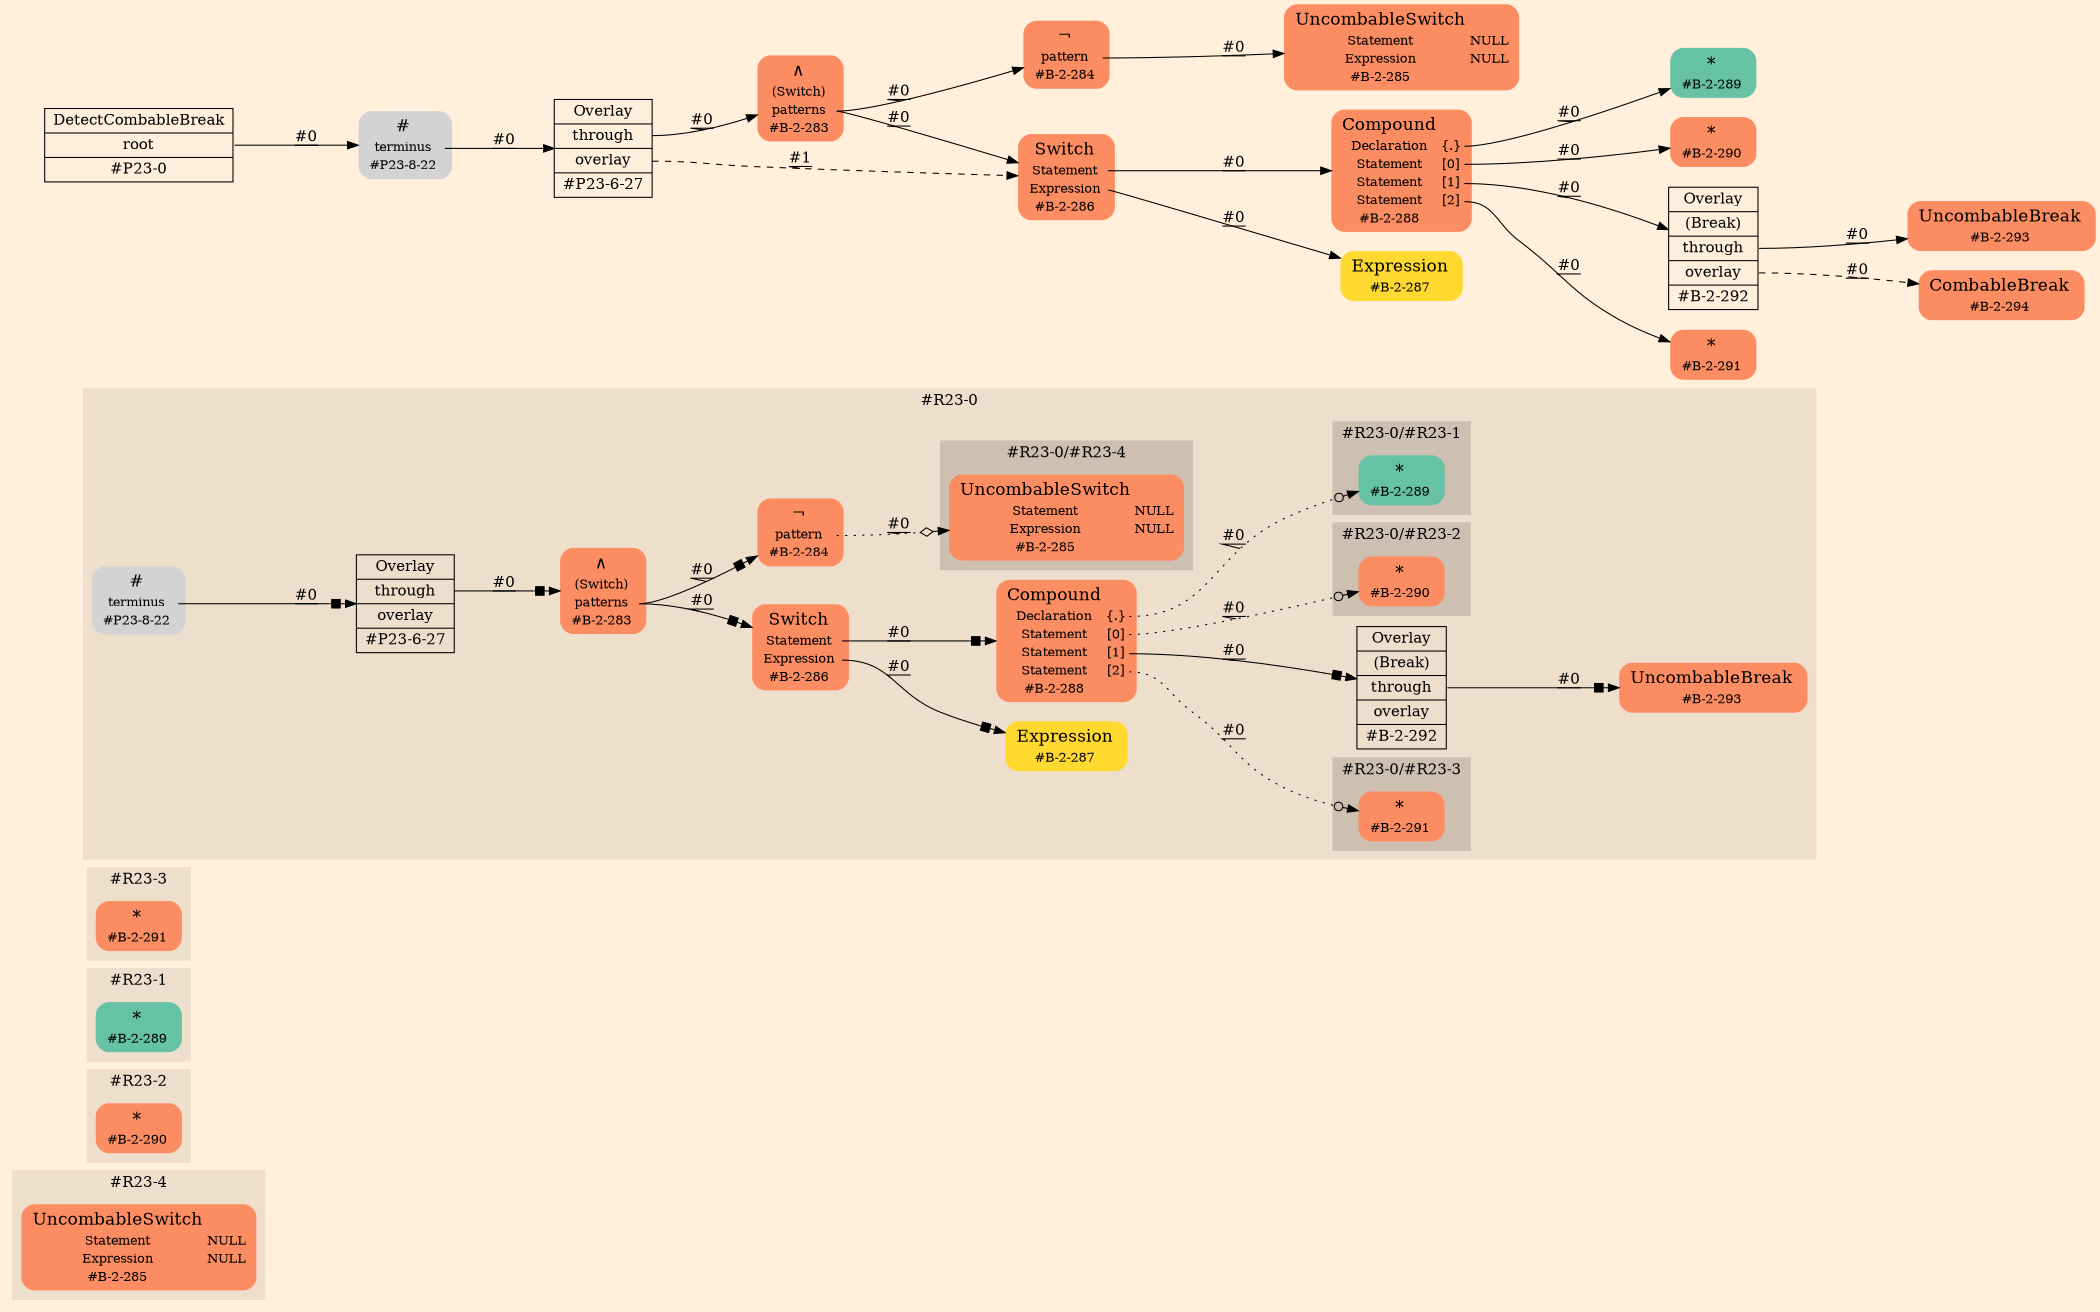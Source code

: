 digraph Inferno {
graph [
    rankdir = "LR"
    ranksep = 1.0
    size = "14,20"
    bgcolor = antiquewhite1
    color = black
    fontcolor = black
];
node [
];

// -------------------- figure #R23-4 --------------------
subgraph "cluster#R23-4" {
    label = "#R23-4"
    style = "filled"
    color = antiquewhite2
    "#R23-4/#B-2-285" [
        shape = "plaintext"
        fillcolor = "/set28/2"
        label = <<TABLE BORDER="0" CELLBORDER="0" CELLSPACING="0">
         <TR><TD><FONT POINT-SIZE="16.0">UncombableSwitch</FONT></TD><TD></TD></TR>
         <TR><TD>Statement</TD><TD PORT="port0">NULL</TD></TR>
         <TR><TD>Expression</TD><TD PORT="port1">NULL</TD></TR>
         <TR><TD>#B-2-285</TD><TD PORT="port2"></TD></TR>
        </TABLE>>
        style = "rounded,filled"
        fontsize = "12"
    ];
    
}


// -------------------- figure #R23-2 --------------------
subgraph "cluster#R23-2" {
    label = "#R23-2"
    style = "filled"
    color = antiquewhite2
    "#R23-2/#B-2-290" [
        shape = "plaintext"
        fillcolor = "/set28/2"
        label = <<TABLE BORDER="0" CELLBORDER="0" CELLSPACING="0">
         <TR><TD><FONT POINT-SIZE="16.0">*</FONT></TD><TD></TD></TR>
         <TR><TD>#B-2-290</TD><TD PORT="port0"></TD></TR>
        </TABLE>>
        style = "rounded,filled"
        fontsize = "12"
    ];
    
}


// -------------------- figure #R23-1 --------------------
subgraph "cluster#R23-1" {
    label = "#R23-1"
    style = "filled"
    color = antiquewhite2
    "#R23-1/#B-2-289" [
        shape = "plaintext"
        fillcolor = "/set28/1"
        label = <<TABLE BORDER="0" CELLBORDER="0" CELLSPACING="0">
         <TR><TD><FONT POINT-SIZE="16.0">*</FONT></TD><TD></TD></TR>
         <TR><TD>#B-2-289</TD><TD PORT="port0"></TD></TR>
        </TABLE>>
        style = "rounded,filled"
        fontsize = "12"
    ];
    
}


// -------------------- figure #R23-3 --------------------
subgraph "cluster#R23-3" {
    label = "#R23-3"
    style = "filled"
    color = antiquewhite2
    "#R23-3/#B-2-291" [
        shape = "plaintext"
        fillcolor = "/set28/2"
        label = <<TABLE BORDER="0" CELLBORDER="0" CELLSPACING="0">
         <TR><TD><FONT POINT-SIZE="16.0">*</FONT></TD><TD></TD></TR>
         <TR><TD>#B-2-291</TD><TD PORT="port0"></TD></TR>
        </TABLE>>
        style = "rounded,filled"
        fontsize = "12"
    ];
    
}


// -------------------- figure #R23-0 --------------------
subgraph "cluster#R23-0" {
    label = "#R23-0"
    style = "filled"
    color = antiquewhite2
    "#R23-0/#B-2-293" [
        shape = "plaintext"
        fillcolor = "/set28/2"
        label = <<TABLE BORDER="0" CELLBORDER="0" CELLSPACING="0">
         <TR><TD><FONT POINT-SIZE="16.0">UncombableBreak</FONT></TD><TD></TD></TR>
         <TR><TD>#B-2-293</TD><TD PORT="port0"></TD></TR>
        </TABLE>>
        style = "rounded,filled"
        fontsize = "12"
    ];
    
    "#R23-0/#B-2-292" [
        shape = "record"
        fillcolor = antiquewhite2
        label = "<fixed> Overlay | <port0> (Break) | <port1> through | <port2> overlay | <port3> #B-2-292"
        style = "filled"
        fontsize = "14"
        color = black
        fontcolor = black
    ];
    
    "#R23-0/#B-2-288" [
        shape = "plaintext"
        fillcolor = "/set28/2"
        label = <<TABLE BORDER="0" CELLBORDER="0" CELLSPACING="0">
         <TR><TD><FONT POINT-SIZE="16.0">Compound</FONT></TD><TD></TD></TR>
         <TR><TD>Declaration</TD><TD PORT="port0">{.}</TD></TR>
         <TR><TD>Statement</TD><TD PORT="port1">[0]</TD></TR>
         <TR><TD>Statement</TD><TD PORT="port2">[1]</TD></TR>
         <TR><TD>Statement</TD><TD PORT="port3">[2]</TD></TR>
         <TR><TD>#B-2-288</TD><TD PORT="port4"></TD></TR>
        </TABLE>>
        style = "rounded,filled"
        fontsize = "12"
    ];
    
    "#R23-0/#P23-6-27" [
        shape = "record"
        fillcolor = antiquewhite2
        label = "<fixed> Overlay | <port0> through | <port1> overlay | <port2> #P23-6-27"
        style = "filled"
        fontsize = "14"
        color = black
        fontcolor = black
    ];
    
    "#R23-0/#P23-8-22" [
        shape = "plaintext"
        label = <<TABLE BORDER="0" CELLBORDER="0" CELLSPACING="0">
         <TR><TD><FONT POINT-SIZE="16.0">#</FONT></TD><TD></TD></TR>
         <TR><TD>terminus</TD><TD PORT="port0"></TD></TR>
         <TR><TD>#P23-8-22</TD><TD PORT="port1"></TD></TR>
        </TABLE>>
        style = "rounded,filled"
        fontsize = "12"
    ];
    
    "#R23-0/#B-2-283" [
        shape = "plaintext"
        fillcolor = "/set28/2"
        label = <<TABLE BORDER="0" CELLBORDER="0" CELLSPACING="0">
         <TR><TD><FONT POINT-SIZE="16.0">∧</FONT></TD><TD></TD></TR>
         <TR><TD>(Switch)</TD><TD PORT="port0"></TD></TR>
         <TR><TD>patterns</TD><TD PORT="port1"></TD></TR>
         <TR><TD>#B-2-283</TD><TD PORT="port2"></TD></TR>
        </TABLE>>
        style = "rounded,filled"
        fontsize = "12"
    ];
    
    "#R23-0/#B-2-286" [
        shape = "plaintext"
        fillcolor = "/set28/2"
        label = <<TABLE BORDER="0" CELLBORDER="0" CELLSPACING="0">
         <TR><TD><FONT POINT-SIZE="16.0">Switch</FONT></TD><TD></TD></TR>
         <TR><TD>Statement</TD><TD PORT="port0"></TD></TR>
         <TR><TD>Expression</TD><TD PORT="port1"></TD></TR>
         <TR><TD>#B-2-286</TD><TD PORT="port2"></TD></TR>
        </TABLE>>
        style = "rounded,filled"
        fontsize = "12"
    ];
    
    "#R23-0/#B-2-287" [
        shape = "plaintext"
        fillcolor = "/set28/6"
        label = <<TABLE BORDER="0" CELLBORDER="0" CELLSPACING="0">
         <TR><TD><FONT POINT-SIZE="16.0">Expression</FONT></TD><TD></TD></TR>
         <TR><TD>#B-2-287</TD><TD PORT="port0"></TD></TR>
        </TABLE>>
        style = "rounded,filled"
        fontsize = "12"
    ];
    
    "#R23-0/#B-2-284" [
        shape = "plaintext"
        fillcolor = "/set28/2"
        label = <<TABLE BORDER="0" CELLBORDER="0" CELLSPACING="0">
         <TR><TD><FONT POINT-SIZE="16.0">¬</FONT></TD><TD></TD></TR>
         <TR><TD>pattern</TD><TD PORT="port0"></TD></TR>
         <TR><TD>#B-2-284</TD><TD PORT="port1"></TD></TR>
        </TABLE>>
        style = "rounded,filled"
        fontsize = "12"
    ];
    
    subgraph "cluster#R23-0/#R23-3" {
        label = "#R23-0/#R23-3"
        style = "filled"
        color = antiquewhite3
        "#R23-0/#0/#B-2-291" [
            shape = "plaintext"
            fillcolor = "/set28/2"
            label = <<TABLE BORDER="0" CELLBORDER="0" CELLSPACING="0">
             <TR><TD><FONT POINT-SIZE="16.0">*</FONT></TD><TD></TD></TR>
             <TR><TD>#B-2-291</TD><TD PORT="port0"></TD></TR>
            </TABLE>>
            style = "rounded,filled"
            fontsize = "12"
        ];
        
    }
    
    subgraph "cluster#R23-0/#R23-1" {
        label = "#R23-0/#R23-1"
        style = "filled"
        color = antiquewhite3
        "#R23-0/#0/#B-2-289" [
            shape = "plaintext"
            fillcolor = "/set28/1"
            label = <<TABLE BORDER="0" CELLBORDER="0" CELLSPACING="0">
             <TR><TD><FONT POINT-SIZE="16.0">*</FONT></TD><TD></TD></TR>
             <TR><TD>#B-2-289</TD><TD PORT="port0"></TD></TR>
            </TABLE>>
            style = "rounded,filled"
            fontsize = "12"
        ];
        
    }
    
    subgraph "cluster#R23-0/#R23-2" {
        label = "#R23-0/#R23-2"
        style = "filled"
        color = antiquewhite3
        "#R23-0/#0/#B-2-290" [
            shape = "plaintext"
            fillcolor = "/set28/2"
            label = <<TABLE BORDER="0" CELLBORDER="0" CELLSPACING="0">
             <TR><TD><FONT POINT-SIZE="16.0">*</FONT></TD><TD></TD></TR>
             <TR><TD>#B-2-290</TD><TD PORT="port0"></TD></TR>
            </TABLE>>
            style = "rounded,filled"
            fontsize = "12"
        ];
        
    }
    
    subgraph "cluster#R23-0/#R23-4" {
        label = "#R23-0/#R23-4"
        style = "filled"
        color = antiquewhite3
        "#R23-0/#0/#B-2-285" [
            shape = "plaintext"
            fillcolor = "/set28/2"
            label = <<TABLE BORDER="0" CELLBORDER="0" CELLSPACING="0">
             <TR><TD><FONT POINT-SIZE="16.0">UncombableSwitch</FONT></TD><TD></TD></TR>
             <TR><TD>Statement</TD><TD PORT="port0">NULL</TD></TR>
             <TR><TD>Expression</TD><TD PORT="port1">NULL</TD></TR>
             <TR><TD>#B-2-285</TD><TD PORT="port2"></TD></TR>
            </TABLE>>
            style = "rounded,filled"
            fontsize = "12"
        ];
        
    }
    
}


// -------------------- transformation figure --------------------
"CR#P23-0" [
    shape = "record"
    fillcolor = antiquewhite1
    label = "<fixed> DetectCombableBreak | <port0> root | <port1> #P23-0"
    style = "filled"
    fontsize = "14"
    color = black
    fontcolor = black
];

"#P23-8-22" [
    shape = "plaintext"
    label = <<TABLE BORDER="0" CELLBORDER="0" CELLSPACING="0">
     <TR><TD><FONT POINT-SIZE="16.0">#</FONT></TD><TD></TD></TR>
     <TR><TD>terminus</TD><TD PORT="port0"></TD></TR>
     <TR><TD>#P23-8-22</TD><TD PORT="port1"></TD></TR>
    </TABLE>>
    style = "rounded,filled"
    fontsize = "12"
];

"#P23-6-27" [
    shape = "record"
    fillcolor = antiquewhite1
    label = "<fixed> Overlay | <port0> through | <port1> overlay | <port2> #P23-6-27"
    style = "filled"
    fontsize = "14"
    color = black
    fontcolor = black
];

"#B-2-283" [
    shape = "plaintext"
    fillcolor = "/set28/2"
    label = <<TABLE BORDER="0" CELLBORDER="0" CELLSPACING="0">
     <TR><TD><FONT POINT-SIZE="16.0">∧</FONT></TD><TD></TD></TR>
     <TR><TD>(Switch)</TD><TD PORT="port0"></TD></TR>
     <TR><TD>patterns</TD><TD PORT="port1"></TD></TR>
     <TR><TD>#B-2-283</TD><TD PORT="port2"></TD></TR>
    </TABLE>>
    style = "rounded,filled"
    fontsize = "12"
];

"#B-2-284" [
    shape = "plaintext"
    fillcolor = "/set28/2"
    label = <<TABLE BORDER="0" CELLBORDER="0" CELLSPACING="0">
     <TR><TD><FONT POINT-SIZE="16.0">¬</FONT></TD><TD></TD></TR>
     <TR><TD>pattern</TD><TD PORT="port0"></TD></TR>
     <TR><TD>#B-2-284</TD><TD PORT="port1"></TD></TR>
    </TABLE>>
    style = "rounded,filled"
    fontsize = "12"
];

"#B-2-285" [
    shape = "plaintext"
    fillcolor = "/set28/2"
    label = <<TABLE BORDER="0" CELLBORDER="0" CELLSPACING="0">
     <TR><TD><FONT POINT-SIZE="16.0">UncombableSwitch</FONT></TD><TD></TD></TR>
     <TR><TD>Statement</TD><TD PORT="port0">NULL</TD></TR>
     <TR><TD>Expression</TD><TD PORT="port1">NULL</TD></TR>
     <TR><TD>#B-2-285</TD><TD PORT="port2"></TD></TR>
    </TABLE>>
    style = "rounded,filled"
    fontsize = "12"
];

"#B-2-286" [
    shape = "plaintext"
    fillcolor = "/set28/2"
    label = <<TABLE BORDER="0" CELLBORDER="0" CELLSPACING="0">
     <TR><TD><FONT POINT-SIZE="16.0">Switch</FONT></TD><TD></TD></TR>
     <TR><TD>Statement</TD><TD PORT="port0"></TD></TR>
     <TR><TD>Expression</TD><TD PORT="port1"></TD></TR>
     <TR><TD>#B-2-286</TD><TD PORT="port2"></TD></TR>
    </TABLE>>
    style = "rounded,filled"
    fontsize = "12"
];

"#B-2-288" [
    shape = "plaintext"
    fillcolor = "/set28/2"
    label = <<TABLE BORDER="0" CELLBORDER="0" CELLSPACING="0">
     <TR><TD><FONT POINT-SIZE="16.0">Compound</FONT></TD><TD></TD></TR>
     <TR><TD>Declaration</TD><TD PORT="port0">{.}</TD></TR>
     <TR><TD>Statement</TD><TD PORT="port1">[0]</TD></TR>
     <TR><TD>Statement</TD><TD PORT="port2">[1]</TD></TR>
     <TR><TD>Statement</TD><TD PORT="port3">[2]</TD></TR>
     <TR><TD>#B-2-288</TD><TD PORT="port4"></TD></TR>
    </TABLE>>
    style = "rounded,filled"
    fontsize = "12"
];

"#B-2-289" [
    shape = "plaintext"
    fillcolor = "/set28/1"
    label = <<TABLE BORDER="0" CELLBORDER="0" CELLSPACING="0">
     <TR><TD><FONT POINT-SIZE="16.0">*</FONT></TD><TD></TD></TR>
     <TR><TD>#B-2-289</TD><TD PORT="port0"></TD></TR>
    </TABLE>>
    style = "rounded,filled"
    fontsize = "12"
];

"#B-2-290" [
    shape = "plaintext"
    fillcolor = "/set28/2"
    label = <<TABLE BORDER="0" CELLBORDER="0" CELLSPACING="0">
     <TR><TD><FONT POINT-SIZE="16.0">*</FONT></TD><TD></TD></TR>
     <TR><TD>#B-2-290</TD><TD PORT="port0"></TD></TR>
    </TABLE>>
    style = "rounded,filled"
    fontsize = "12"
];

"#B-2-292" [
    shape = "record"
    fillcolor = antiquewhite1
    label = "<fixed> Overlay | <port0> (Break) | <port1> through | <port2> overlay | <port3> #B-2-292"
    style = "filled"
    fontsize = "14"
    color = black
    fontcolor = black
];

"#B-2-293" [
    shape = "plaintext"
    fillcolor = "/set28/2"
    label = <<TABLE BORDER="0" CELLBORDER="0" CELLSPACING="0">
     <TR><TD><FONT POINT-SIZE="16.0">UncombableBreak</FONT></TD><TD></TD></TR>
     <TR><TD>#B-2-293</TD><TD PORT="port0"></TD></TR>
    </TABLE>>
    style = "rounded,filled"
    fontsize = "12"
];

"#B-2-294" [
    shape = "plaintext"
    fillcolor = "/set28/2"
    label = <<TABLE BORDER="0" CELLBORDER="0" CELLSPACING="0">
     <TR><TD><FONT POINT-SIZE="16.0">CombableBreak</FONT></TD><TD></TD></TR>
     <TR><TD>#B-2-294</TD><TD PORT="port0"></TD></TR>
    </TABLE>>
    style = "rounded,filled"
    fontsize = "12"
];

"#B-2-291" [
    shape = "plaintext"
    fillcolor = "/set28/2"
    label = <<TABLE BORDER="0" CELLBORDER="0" CELLSPACING="0">
     <TR><TD><FONT POINT-SIZE="16.0">*</FONT></TD><TD></TD></TR>
     <TR><TD>#B-2-291</TD><TD PORT="port0"></TD></TR>
    </TABLE>>
    style = "rounded,filled"
    fontsize = "12"
];

"#B-2-287" [
    shape = "plaintext"
    fillcolor = "/set28/6"
    label = <<TABLE BORDER="0" CELLBORDER="0" CELLSPACING="0">
     <TR><TD><FONT POINT-SIZE="16.0">Expression</FONT></TD><TD></TD></TR>
     <TR><TD>#B-2-287</TD><TD PORT="port0"></TD></TR>
    </TABLE>>
    style = "rounded,filled"
    fontsize = "12"
];


// -------------------- links --------------------
// links for block CR#P23-0
"CR#P23-0":port0 -> "#P23-8-22" [
    style="solid"
    label = "#0"
    decorate = true
    color = black
    fontcolor = black
];

// links for block #P23-8-22
"#P23-8-22":port0 -> "#P23-6-27" [
    style="solid"
    label = "#0"
    decorate = true
    color = black
    fontcolor = black
];

// links for block #P23-6-27
"#P23-6-27":port0 -> "#B-2-283" [
    style="solid"
    label = "#0"
    decorate = true
    color = black
    fontcolor = black
];

"#P23-6-27":port1 -> "#B-2-286" [
    style="dashed"
    label = "#1"
    decorate = true
    color = black
    fontcolor = black
];

// links for block #B-2-283
"#B-2-283":port1 -> "#B-2-284" [
    style="solid"
    label = "#0"
    decorate = true
    color = black
    fontcolor = black
];

"#B-2-283":port1 -> "#B-2-286" [
    style="solid"
    label = "#0"
    decorate = true
    color = black
    fontcolor = black
];

// links for block #B-2-284
"#B-2-284":port0 -> "#B-2-285" [
    style="solid"
    label = "#0"
    decorate = true
    color = black
    fontcolor = black
];

// links for block #B-2-285
// links for block #B-2-286
"#B-2-286":port0 -> "#B-2-288" [
    style="solid"
    label = "#0"
    decorate = true
    color = black
    fontcolor = black
];

"#B-2-286":port1 -> "#B-2-287" [
    style="solid"
    label = "#0"
    decorate = true
    color = black
    fontcolor = black
];

// links for block #B-2-288
"#B-2-288":port0 -> "#B-2-289" [
    style="solid"
    label = "#0"
    decorate = true
    color = black
    fontcolor = black
];

"#B-2-288":port1 -> "#B-2-290" [
    style="solid"
    label = "#0"
    decorate = true
    color = black
    fontcolor = black
];

"#B-2-288":port2 -> "#B-2-292" [
    style="solid"
    label = "#0"
    decorate = true
    color = black
    fontcolor = black
];

"#B-2-288":port3 -> "#B-2-291" [
    style="solid"
    label = "#0"
    decorate = true
    color = black
    fontcolor = black
];

// links for block #B-2-289
// links for block #B-2-290
// links for block #B-2-292
"#B-2-292":port1 -> "#B-2-293" [
    style="solid"
    label = "#0"
    decorate = true
    color = black
    fontcolor = black
];

"#B-2-292":port2 -> "#B-2-294" [
    style="dashed"
    label = "#0"
    decorate = true
    color = black
    fontcolor = black
];

// links for block #B-2-293
// links for block #B-2-294
// links for block #B-2-291
// links for block #B-2-287
// links for block #R23-0/#B-2-293
// links for block #R23-0/#B-2-292
"#R23-0/#B-2-292":port1 -> "#R23-0/#B-2-293" [
    style="solid"
    arrowhead="normalnonebox"
    label = "#0"
    decorate = true
    color = black
    fontcolor = black
];

// links for block #R23-0/#B-2-288
"#R23-0/#B-2-288":port0 -> "#R23-0/#0/#B-2-289" [
    style="dotted"
    arrowhead="normalnoneodot"
    label = "#0"
    decorate = true
    color = black
    fontcolor = black
];

"#R23-0/#B-2-288":port1 -> "#R23-0/#0/#B-2-290" [
    style="dotted"
    arrowhead="normalnoneodot"
    label = "#0"
    decorate = true
    color = black
    fontcolor = black
];

"#R23-0/#B-2-288":port2 -> "#R23-0/#B-2-292" [
    style="solid"
    arrowhead="normalnonebox"
    label = "#0"
    decorate = true
    color = black
    fontcolor = black
];

"#R23-0/#B-2-288":port3 -> "#R23-0/#0/#B-2-291" [
    style="dotted"
    arrowhead="normalnoneodot"
    label = "#0"
    decorate = true
    color = black
    fontcolor = black
];

// links for block #R23-0/#P23-6-27
"#R23-0/#P23-6-27":port0 -> "#R23-0/#B-2-283" [
    style="solid"
    arrowhead="normalnonebox"
    label = "#0"
    decorate = true
    color = black
    fontcolor = black
];

// links for block #R23-0/#P23-8-22
"#R23-0/#P23-8-22":port0 -> "#R23-0/#P23-6-27" [
    style="solid"
    arrowhead="normalnonebox"
    label = "#0"
    decorate = true
    color = black
    fontcolor = black
];

// links for block #R23-0/#B-2-283
"#R23-0/#B-2-283":port1 -> "#R23-0/#B-2-284" [
    style="solid"
    arrowhead="normalnonebox"
    label = "#0"
    decorate = true
    color = black
    fontcolor = black
];

"#R23-0/#B-2-283":port1 -> "#R23-0/#B-2-286" [
    style="solid"
    arrowhead="normalnonebox"
    label = "#0"
    decorate = true
    color = black
    fontcolor = black
];

// links for block #R23-0/#B-2-286
"#R23-0/#B-2-286":port0 -> "#R23-0/#B-2-288" [
    style="solid"
    arrowhead="normalnonebox"
    label = "#0"
    decorate = true
    color = black
    fontcolor = black
];

"#R23-0/#B-2-286":port1 -> "#R23-0/#B-2-287" [
    style="solid"
    arrowhead="normalnonebox"
    label = "#0"
    decorate = true
    color = black
    fontcolor = black
];

// links for block #R23-0/#B-2-287
// links for block #R23-0/#B-2-284
"#R23-0/#B-2-284":port0 -> "#R23-0/#0/#B-2-285" [
    style="dotted"
    arrowhead="normalnoneodiamond"
    label = "#0"
    decorate = true
    color = black
    fontcolor = black
];

// links for block #R23-0/#0/#B-2-291
// links for block #R23-0/#0/#B-2-289
// links for block #R23-0/#0/#B-2-290
// links for block #R23-0/#0/#B-2-285
// links for block #R23-3/#B-2-291
// links for block #R23-1/#B-2-289
// links for block #R23-2/#B-2-290
// links for block #R23-4/#B-2-285
}
